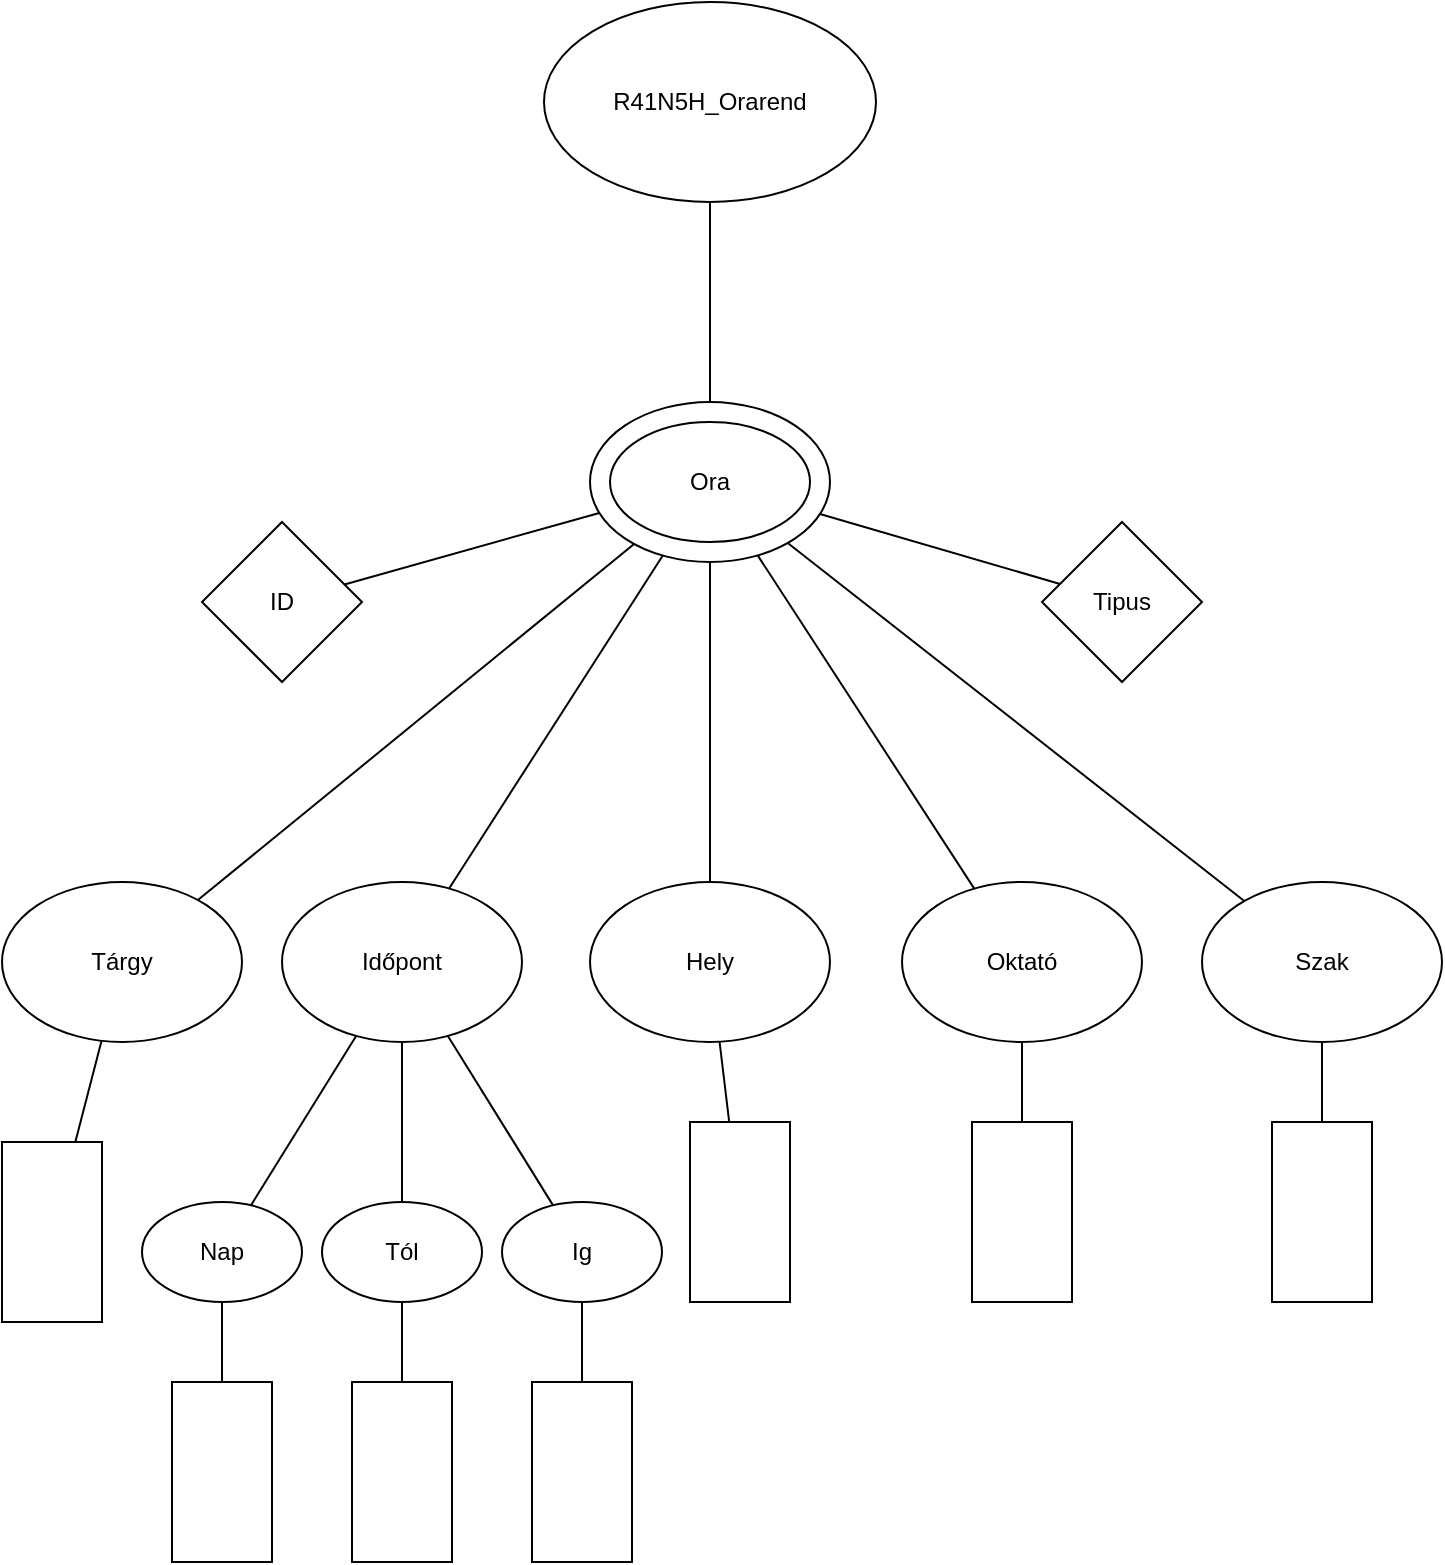 <mxfile version="24.7.8">
  <diagram name="1 oldal" id="VzkEbNVjrJZZ-64l2qZc">
    <mxGraphModel dx="864" dy="516" grid="1" gridSize="10" guides="1" tooltips="1" connect="1" arrows="1" fold="1" page="1" pageScale="1" pageWidth="827" pageHeight="1169" math="0" shadow="0">
      <root>
        <mxCell id="0" />
        <mxCell id="1" parent="0" />
        <mxCell id="pw6tKkY08NWm6JOJY5G8-1" value="Ora" style="ellipse;whiteSpace=wrap;html=1;" parent="1" vertex="1">
          <mxGeometry x="344" y="220" width="120" height="80" as="geometry" />
        </mxCell>
        <mxCell id="pw6tKkY08NWm6JOJY5G8-2" value="Tipus" style="rhombus;whiteSpace=wrap;html=1;" parent="1" vertex="1">
          <mxGeometry x="570" y="280" width="80" height="80" as="geometry" />
        </mxCell>
        <mxCell id="pw6tKkY08NWm6JOJY5G8-3" value="ID" style="rhombus;whiteSpace=wrap;html=1;" parent="1" vertex="1">
          <mxGeometry x="150" y="280" width="80" height="80" as="geometry" />
        </mxCell>
        <mxCell id="pw6tKkY08NWm6JOJY5G8-4" value="Hely" style="ellipse;whiteSpace=wrap;html=1;" parent="1" vertex="1">
          <mxGeometry x="344" y="460" width="120" height="80" as="geometry" />
        </mxCell>
        <mxCell id="pw6tKkY08NWm6JOJY5G8-5" value="Oktató" style="ellipse;whiteSpace=wrap;html=1;" parent="1" vertex="1">
          <mxGeometry x="500" y="460" width="120" height="80" as="geometry" />
        </mxCell>
        <mxCell id="pw6tKkY08NWm6JOJY5G8-6" value="Szak" style="ellipse;whiteSpace=wrap;html=1;" parent="1" vertex="1">
          <mxGeometry x="650" y="460" width="120" height="80" as="geometry" />
        </mxCell>
        <mxCell id="pw6tKkY08NWm6JOJY5G8-7" value="Időpont" style="ellipse;whiteSpace=wrap;html=1;" parent="1" vertex="1">
          <mxGeometry x="190" y="460" width="120" height="80" as="geometry" />
        </mxCell>
        <mxCell id="pw6tKkY08NWm6JOJY5G8-8" value="Tárgy" style="ellipse;whiteSpace=wrap;html=1;" parent="1" vertex="1">
          <mxGeometry x="50" y="460" width="120" height="80" as="geometry" />
        </mxCell>
        <mxCell id="pw6tKkY08NWm6JOJY5G8-11" value="Nap" style="ellipse;whiteSpace=wrap;html=1;" parent="1" vertex="1">
          <mxGeometry x="120" y="620" width="80" height="50" as="geometry" />
        </mxCell>
        <mxCell id="pw6tKkY08NWm6JOJY5G8-12" value="Tól" style="ellipse;whiteSpace=wrap;html=1;" parent="1" vertex="1">
          <mxGeometry x="210" y="620" width="80" height="50" as="geometry" />
        </mxCell>
        <mxCell id="pw6tKkY08NWm6JOJY5G8-13" value="Ig" style="ellipse;whiteSpace=wrap;html=1;" parent="1" vertex="1">
          <mxGeometry x="300" y="620" width="80" height="50" as="geometry" />
        </mxCell>
        <mxCell id="pw6tKkY08NWm6JOJY5G8-14" value="" style="endArrow=none;html=1;rounded=0;" parent="1" source="pw6tKkY08NWm6JOJY5G8-1" target="pw6tKkY08NWm6JOJY5G8-3" edge="1">
          <mxGeometry width="50" height="50" relative="1" as="geometry">
            <mxPoint x="380" y="490" as="sourcePoint" />
            <mxPoint x="430" y="440" as="targetPoint" />
          </mxGeometry>
        </mxCell>
        <mxCell id="pw6tKkY08NWm6JOJY5G8-15" value="" style="endArrow=none;html=1;rounded=0;" parent="1" source="pw6tKkY08NWm6JOJY5G8-2" target="pw6tKkY08NWm6JOJY5G8-1" edge="1">
          <mxGeometry width="50" height="50" relative="1" as="geometry">
            <mxPoint x="380" y="490" as="sourcePoint" />
            <mxPoint x="430" y="440" as="targetPoint" />
          </mxGeometry>
        </mxCell>
        <mxCell id="pw6tKkY08NWm6JOJY5G8-16" value="" style="endArrow=none;html=1;rounded=0;" parent="1" source="pw6tKkY08NWm6JOJY5G8-8" target="pw6tKkY08NWm6JOJY5G8-1" edge="1">
          <mxGeometry width="50" height="50" relative="1" as="geometry">
            <mxPoint x="380" y="490" as="sourcePoint" />
            <mxPoint x="430" y="440" as="targetPoint" />
          </mxGeometry>
        </mxCell>
        <mxCell id="pw6tKkY08NWm6JOJY5G8-17" value="" style="endArrow=none;html=1;rounded=0;" parent="1" source="pw6tKkY08NWm6JOJY5G8-7" target="pw6tKkY08NWm6JOJY5G8-1" edge="1">
          <mxGeometry width="50" height="50" relative="1" as="geometry">
            <mxPoint x="380" y="490" as="sourcePoint" />
            <mxPoint x="430" y="440" as="targetPoint" />
          </mxGeometry>
        </mxCell>
        <mxCell id="pw6tKkY08NWm6JOJY5G8-18" value="" style="endArrow=none;html=1;rounded=0;" parent="1" source="pw6tKkY08NWm6JOJY5G8-4" target="pw6tKkY08NWm6JOJY5G8-1" edge="1">
          <mxGeometry width="50" height="50" relative="1" as="geometry">
            <mxPoint x="370" y="390" as="sourcePoint" />
            <mxPoint x="420" y="340" as="targetPoint" />
          </mxGeometry>
        </mxCell>
        <mxCell id="pw6tKkY08NWm6JOJY5G8-19" value="" style="endArrow=none;html=1;rounded=0;" parent="1" source="pw6tKkY08NWm6JOJY5G8-6" target="pw6tKkY08NWm6JOJY5G8-1" edge="1">
          <mxGeometry width="50" height="50" relative="1" as="geometry">
            <mxPoint x="380" y="490" as="sourcePoint" />
            <mxPoint x="430" y="440" as="targetPoint" />
          </mxGeometry>
        </mxCell>
        <mxCell id="pw6tKkY08NWm6JOJY5G8-20" value="" style="endArrow=none;html=1;rounded=0;" parent="1" source="pw6tKkY08NWm6JOJY5G8-5" target="pw6tKkY08NWm6JOJY5G8-1" edge="1">
          <mxGeometry width="50" height="50" relative="1" as="geometry">
            <mxPoint x="380" y="490" as="sourcePoint" />
            <mxPoint x="430" y="440" as="targetPoint" />
          </mxGeometry>
        </mxCell>
        <mxCell id="pw6tKkY08NWm6JOJY5G8-21" value="" style="endArrow=none;html=1;rounded=0;" parent="1" source="pw6tKkY08NWm6JOJY5G8-11" target="pw6tKkY08NWm6JOJY5G8-7" edge="1">
          <mxGeometry width="50" height="50" relative="1" as="geometry">
            <mxPoint x="380" y="490" as="sourcePoint" />
            <mxPoint x="430" y="440" as="targetPoint" />
          </mxGeometry>
        </mxCell>
        <mxCell id="pw6tKkY08NWm6JOJY5G8-22" value="" style="endArrow=none;html=1;rounded=0;" parent="1" source="pw6tKkY08NWm6JOJY5G8-7" target="pw6tKkY08NWm6JOJY5G8-12" edge="1">
          <mxGeometry width="50" height="50" relative="1" as="geometry">
            <mxPoint x="380" y="490" as="sourcePoint" />
            <mxPoint x="430" y="440" as="targetPoint" />
          </mxGeometry>
        </mxCell>
        <mxCell id="pw6tKkY08NWm6JOJY5G8-23" value="" style="endArrow=none;html=1;rounded=0;" parent="1" source="pw6tKkY08NWm6JOJY5G8-13" target="pw6tKkY08NWm6JOJY5G8-7" edge="1">
          <mxGeometry width="50" height="50" relative="1" as="geometry">
            <mxPoint x="380" y="490" as="sourcePoint" />
            <mxPoint x="430" y="440" as="targetPoint" />
          </mxGeometry>
        </mxCell>
        <mxCell id="pw6tKkY08NWm6JOJY5G8-24" value="R41N5H_Orarend" style="ellipse;whiteSpace=wrap;html=1;" parent="1" vertex="1">
          <mxGeometry x="321" y="20" width="166" height="100" as="geometry" />
        </mxCell>
        <mxCell id="pw6tKkY08NWm6JOJY5G8-25" value="" style="endArrow=none;html=1;rounded=0;" parent="1" source="pw6tKkY08NWm6JOJY5G8-1" target="pw6tKkY08NWm6JOJY5G8-24" edge="1">
          <mxGeometry width="50" height="50" relative="1" as="geometry">
            <mxPoint x="360" y="210" as="sourcePoint" />
            <mxPoint x="410" y="160" as="targetPoint" />
          </mxGeometry>
        </mxCell>
        <mxCell id="9cP66Y_7YzbHG8RBzl11-2" value="Ora" style="ellipse;whiteSpace=wrap;html=1;" vertex="1" parent="1">
          <mxGeometry x="354" y="230" width="100" height="60" as="geometry" />
        </mxCell>
        <mxCell id="9cP66Y_7YzbHG8RBzl11-3" value="" style="rounded=0;whiteSpace=wrap;html=1;rotation=-90;" vertex="1" parent="1">
          <mxGeometry x="515" y="600" width="90" height="50" as="geometry" />
        </mxCell>
        <mxCell id="9cP66Y_7YzbHG8RBzl11-6" value="" style="rounded=0;whiteSpace=wrap;html=1;rotation=-90;" vertex="1" parent="1">
          <mxGeometry x="665" y="600" width="90" height="50" as="geometry" />
        </mxCell>
        <mxCell id="9cP66Y_7YzbHG8RBzl11-7" value="" style="rounded=0;whiteSpace=wrap;html=1;rotation=-90;" vertex="1" parent="1">
          <mxGeometry x="374" y="600" width="90" height="50" as="geometry" />
        </mxCell>
        <mxCell id="9cP66Y_7YzbHG8RBzl11-8" value="" style="rounded=0;whiteSpace=wrap;html=1;rotation=-90;" vertex="1" parent="1">
          <mxGeometry x="295" y="730" width="90" height="50" as="geometry" />
        </mxCell>
        <mxCell id="9cP66Y_7YzbHG8RBzl11-9" value="" style="rounded=0;whiteSpace=wrap;html=1;rotation=-90;" vertex="1" parent="1">
          <mxGeometry x="205" y="730" width="90" height="50" as="geometry" />
        </mxCell>
        <mxCell id="9cP66Y_7YzbHG8RBzl11-10" value="" style="rounded=0;whiteSpace=wrap;html=1;rotation=-90;" vertex="1" parent="1">
          <mxGeometry x="30" y="610" width="90" height="50" as="geometry" />
        </mxCell>
        <mxCell id="9cP66Y_7YzbHG8RBzl11-11" value="" style="rounded=0;whiteSpace=wrap;html=1;rotation=-90;" vertex="1" parent="1">
          <mxGeometry x="115" y="730" width="90" height="50" as="geometry" />
        </mxCell>
        <mxCell id="9cP66Y_7YzbHG8RBzl11-13" value="" style="endArrow=none;html=1;rounded=0;" edge="1" parent="1" source="9cP66Y_7YzbHG8RBzl11-7" target="pw6tKkY08NWm6JOJY5G8-4">
          <mxGeometry width="50" height="50" relative="1" as="geometry">
            <mxPoint x="390" y="590" as="sourcePoint" />
            <mxPoint x="440" y="540" as="targetPoint" />
          </mxGeometry>
        </mxCell>
        <mxCell id="9cP66Y_7YzbHG8RBzl11-14" value="" style="endArrow=none;html=1;rounded=0;" edge="1" parent="1" source="9cP66Y_7YzbHG8RBzl11-3" target="pw6tKkY08NWm6JOJY5G8-5">
          <mxGeometry width="50" height="50" relative="1" as="geometry">
            <mxPoint x="390" y="590" as="sourcePoint" />
            <mxPoint x="440" y="540" as="targetPoint" />
          </mxGeometry>
        </mxCell>
        <mxCell id="9cP66Y_7YzbHG8RBzl11-15" value="" style="endArrow=none;html=1;rounded=0;" edge="1" parent="1" source="9cP66Y_7YzbHG8RBzl11-6" target="pw6tKkY08NWm6JOJY5G8-6">
          <mxGeometry width="50" height="50" relative="1" as="geometry">
            <mxPoint x="390" y="590" as="sourcePoint" />
            <mxPoint x="440" y="540" as="targetPoint" />
          </mxGeometry>
        </mxCell>
        <mxCell id="9cP66Y_7YzbHG8RBzl11-16" value="" style="endArrow=none;html=1;rounded=0;" edge="1" parent="1" source="9cP66Y_7YzbHG8RBzl11-10" target="pw6tKkY08NWm6JOJY5G8-8">
          <mxGeometry width="50" height="50" relative="1" as="geometry">
            <mxPoint x="390" y="590" as="sourcePoint" />
            <mxPoint x="440" y="540" as="targetPoint" />
          </mxGeometry>
        </mxCell>
        <mxCell id="9cP66Y_7YzbHG8RBzl11-17" value="" style="endArrow=none;html=1;rounded=0;" edge="1" parent="1" source="9cP66Y_7YzbHG8RBzl11-11" target="pw6tKkY08NWm6JOJY5G8-11">
          <mxGeometry width="50" height="50" relative="1" as="geometry">
            <mxPoint x="390" y="590" as="sourcePoint" />
            <mxPoint x="440" y="540" as="targetPoint" />
          </mxGeometry>
        </mxCell>
        <mxCell id="9cP66Y_7YzbHG8RBzl11-18" value="" style="endArrow=none;html=1;rounded=0;" edge="1" parent="1" source="9cP66Y_7YzbHG8RBzl11-9" target="pw6tKkY08NWm6JOJY5G8-12">
          <mxGeometry width="50" height="50" relative="1" as="geometry">
            <mxPoint x="390" y="590" as="sourcePoint" />
            <mxPoint x="440" y="540" as="targetPoint" />
          </mxGeometry>
        </mxCell>
        <mxCell id="9cP66Y_7YzbHG8RBzl11-19" value="" style="endArrow=none;html=1;rounded=0;" edge="1" parent="1" source="9cP66Y_7YzbHG8RBzl11-8" target="pw6tKkY08NWm6JOJY5G8-13">
          <mxGeometry width="50" height="50" relative="1" as="geometry">
            <mxPoint x="390" y="590" as="sourcePoint" />
            <mxPoint x="440" y="540" as="targetPoint" />
          </mxGeometry>
        </mxCell>
      </root>
    </mxGraphModel>
  </diagram>
</mxfile>
